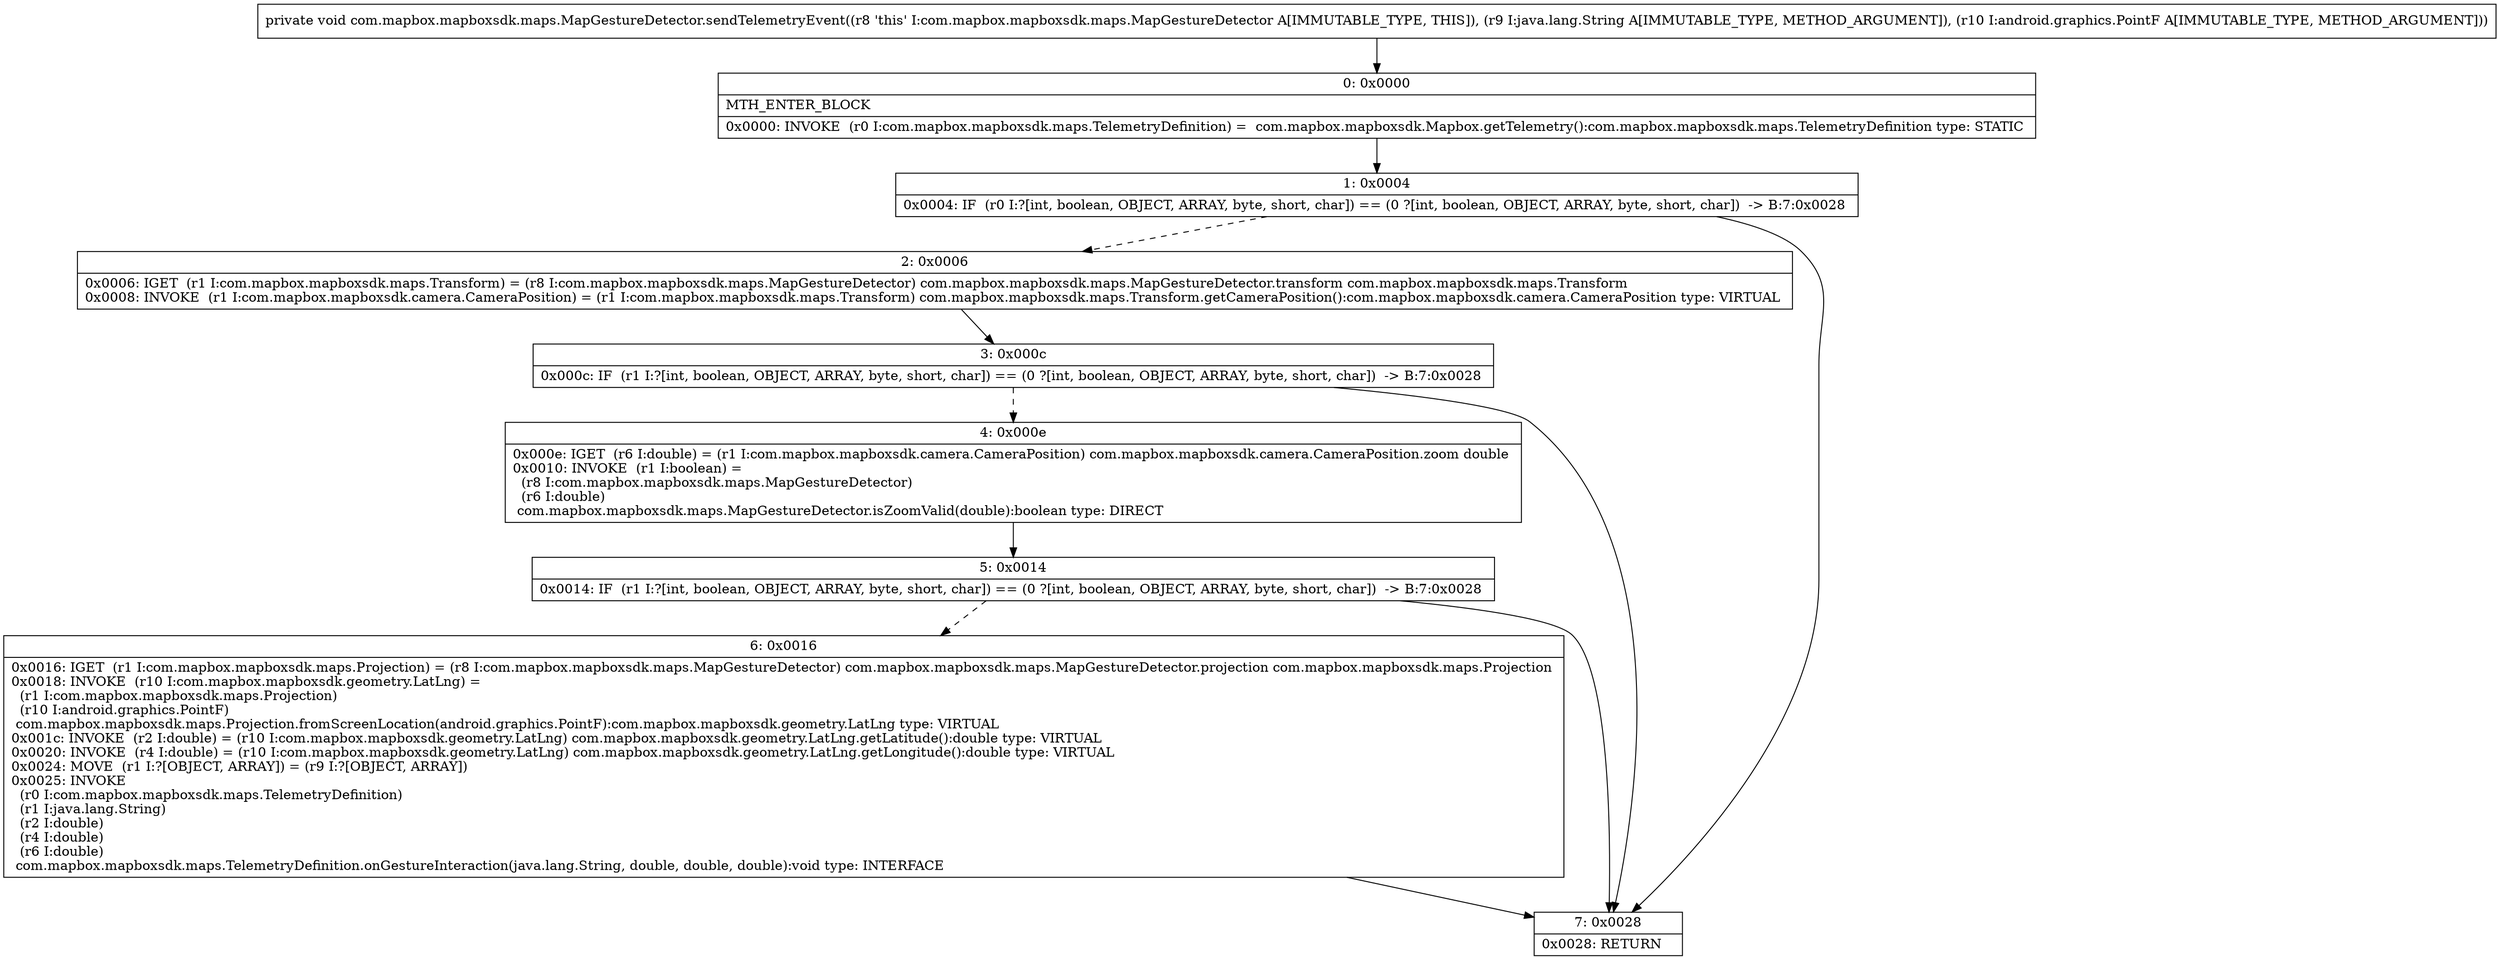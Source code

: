 digraph "CFG forcom.mapbox.mapboxsdk.maps.MapGestureDetector.sendTelemetryEvent(Ljava\/lang\/String;Landroid\/graphics\/PointF;)V" {
Node_0 [shape=record,label="{0\:\ 0x0000|MTH_ENTER_BLOCK\l|0x0000: INVOKE  (r0 I:com.mapbox.mapboxsdk.maps.TelemetryDefinition) =  com.mapbox.mapboxsdk.Mapbox.getTelemetry():com.mapbox.mapboxsdk.maps.TelemetryDefinition type: STATIC \l}"];
Node_1 [shape=record,label="{1\:\ 0x0004|0x0004: IF  (r0 I:?[int, boolean, OBJECT, ARRAY, byte, short, char]) == (0 ?[int, boolean, OBJECT, ARRAY, byte, short, char])  \-\> B:7:0x0028 \l}"];
Node_2 [shape=record,label="{2\:\ 0x0006|0x0006: IGET  (r1 I:com.mapbox.mapboxsdk.maps.Transform) = (r8 I:com.mapbox.mapboxsdk.maps.MapGestureDetector) com.mapbox.mapboxsdk.maps.MapGestureDetector.transform com.mapbox.mapboxsdk.maps.Transform \l0x0008: INVOKE  (r1 I:com.mapbox.mapboxsdk.camera.CameraPosition) = (r1 I:com.mapbox.mapboxsdk.maps.Transform) com.mapbox.mapboxsdk.maps.Transform.getCameraPosition():com.mapbox.mapboxsdk.camera.CameraPosition type: VIRTUAL \l}"];
Node_3 [shape=record,label="{3\:\ 0x000c|0x000c: IF  (r1 I:?[int, boolean, OBJECT, ARRAY, byte, short, char]) == (0 ?[int, boolean, OBJECT, ARRAY, byte, short, char])  \-\> B:7:0x0028 \l}"];
Node_4 [shape=record,label="{4\:\ 0x000e|0x000e: IGET  (r6 I:double) = (r1 I:com.mapbox.mapboxsdk.camera.CameraPosition) com.mapbox.mapboxsdk.camera.CameraPosition.zoom double \l0x0010: INVOKE  (r1 I:boolean) = \l  (r8 I:com.mapbox.mapboxsdk.maps.MapGestureDetector)\l  (r6 I:double)\l com.mapbox.mapboxsdk.maps.MapGestureDetector.isZoomValid(double):boolean type: DIRECT \l}"];
Node_5 [shape=record,label="{5\:\ 0x0014|0x0014: IF  (r1 I:?[int, boolean, OBJECT, ARRAY, byte, short, char]) == (0 ?[int, boolean, OBJECT, ARRAY, byte, short, char])  \-\> B:7:0x0028 \l}"];
Node_6 [shape=record,label="{6\:\ 0x0016|0x0016: IGET  (r1 I:com.mapbox.mapboxsdk.maps.Projection) = (r8 I:com.mapbox.mapboxsdk.maps.MapGestureDetector) com.mapbox.mapboxsdk.maps.MapGestureDetector.projection com.mapbox.mapboxsdk.maps.Projection \l0x0018: INVOKE  (r10 I:com.mapbox.mapboxsdk.geometry.LatLng) = \l  (r1 I:com.mapbox.mapboxsdk.maps.Projection)\l  (r10 I:android.graphics.PointF)\l com.mapbox.mapboxsdk.maps.Projection.fromScreenLocation(android.graphics.PointF):com.mapbox.mapboxsdk.geometry.LatLng type: VIRTUAL \l0x001c: INVOKE  (r2 I:double) = (r10 I:com.mapbox.mapboxsdk.geometry.LatLng) com.mapbox.mapboxsdk.geometry.LatLng.getLatitude():double type: VIRTUAL \l0x0020: INVOKE  (r4 I:double) = (r10 I:com.mapbox.mapboxsdk.geometry.LatLng) com.mapbox.mapboxsdk.geometry.LatLng.getLongitude():double type: VIRTUAL \l0x0024: MOVE  (r1 I:?[OBJECT, ARRAY]) = (r9 I:?[OBJECT, ARRAY]) \l0x0025: INVOKE  \l  (r0 I:com.mapbox.mapboxsdk.maps.TelemetryDefinition)\l  (r1 I:java.lang.String)\l  (r2 I:double)\l  (r4 I:double)\l  (r6 I:double)\l com.mapbox.mapboxsdk.maps.TelemetryDefinition.onGestureInteraction(java.lang.String, double, double, double):void type: INTERFACE \l}"];
Node_7 [shape=record,label="{7\:\ 0x0028|0x0028: RETURN   \l}"];
MethodNode[shape=record,label="{private void com.mapbox.mapboxsdk.maps.MapGestureDetector.sendTelemetryEvent((r8 'this' I:com.mapbox.mapboxsdk.maps.MapGestureDetector A[IMMUTABLE_TYPE, THIS]), (r9 I:java.lang.String A[IMMUTABLE_TYPE, METHOD_ARGUMENT]), (r10 I:android.graphics.PointF A[IMMUTABLE_TYPE, METHOD_ARGUMENT])) }"];
MethodNode -> Node_0;
Node_0 -> Node_1;
Node_1 -> Node_2[style=dashed];
Node_1 -> Node_7;
Node_2 -> Node_3;
Node_3 -> Node_4[style=dashed];
Node_3 -> Node_7;
Node_4 -> Node_5;
Node_5 -> Node_6[style=dashed];
Node_5 -> Node_7;
Node_6 -> Node_7;
}

